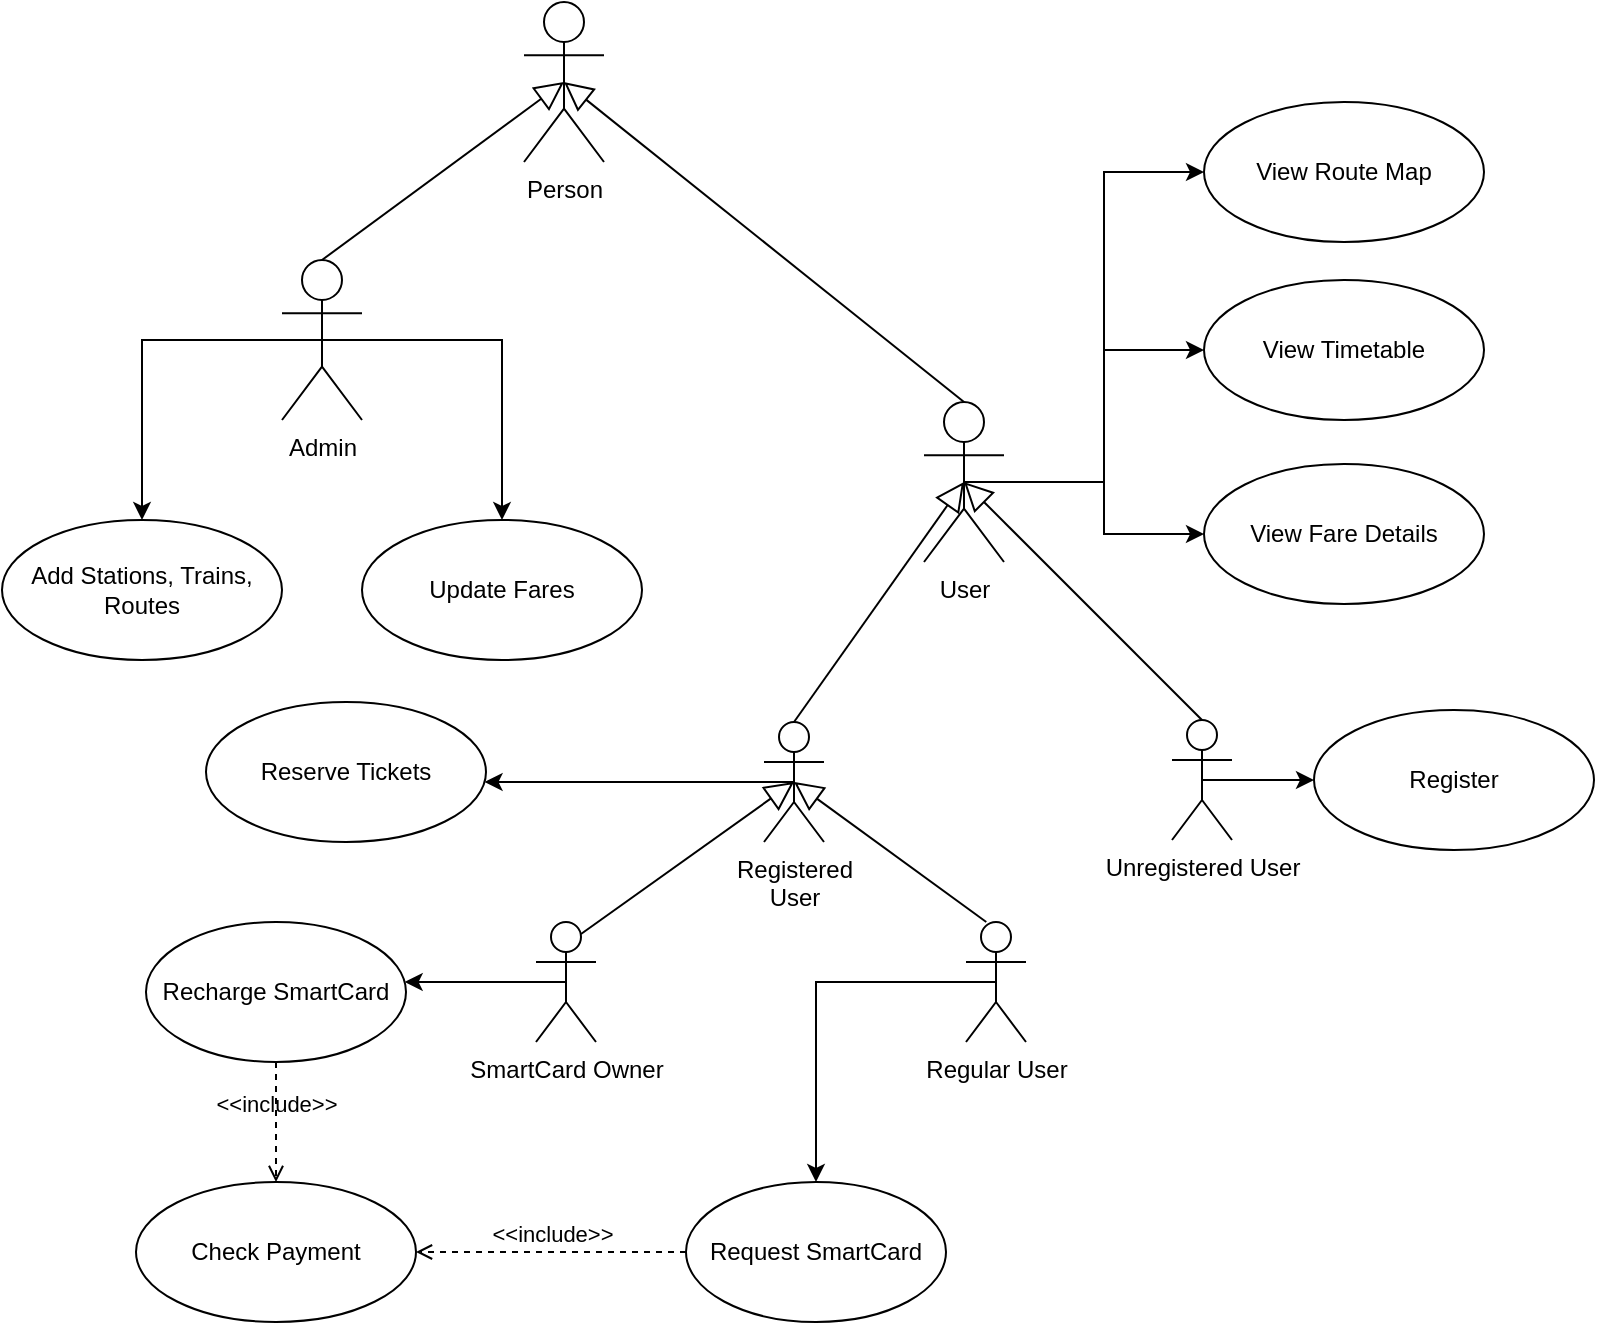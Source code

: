 <mxfile version="15.9.6" type="github">
  <diagram id="veNuf-kEQshDakvxtgUD" name="Page-1">
    <mxGraphModel dx="2162" dy="1861" grid="1" gridSize="10" guides="1" tooltips="1" connect="1" arrows="1" fold="1" page="1" pageScale="1" pageWidth="827" pageHeight="1169" math="0" shadow="0">
      <root>
        <mxCell id="0" />
        <mxCell id="1" parent="0" />
        <mxCell id="Y2NKu34Y8KuRdSmvvcmi-6" style="edgeStyle=orthogonalEdgeStyle;rounded=0;orthogonalLoop=1;jettySize=auto;html=1;exitX=0.5;exitY=0.5;exitDx=0;exitDy=0;exitPerimeter=0;" parent="1" source="Y2NKu34Y8KuRdSmvvcmi-1" target="Y2NKu34Y8KuRdSmvvcmi-7" edge="1">
          <mxGeometry relative="1" as="geometry">
            <mxPoint x="101" y="180" as="targetPoint" />
            <Array as="points">
              <mxPoint x="101" y="240" />
            </Array>
          </mxGeometry>
        </mxCell>
        <mxCell id="Y2NKu34Y8KuRdSmvvcmi-1" value="SmartCard Owner" style="shape=umlActor;html=1;verticalLabelPosition=bottom;verticalAlign=top;align=center;" parent="1" vertex="1">
          <mxGeometry x="166" y="210" width="30" height="60" as="geometry" />
        </mxCell>
        <mxCell id="Y2NKu34Y8KuRdSmvvcmi-7" value="Recharge SmartCard" style="ellipse;whiteSpace=wrap;html=1;" parent="1" vertex="1">
          <mxGeometry x="-29" y="210" width="130" height="70" as="geometry" />
        </mxCell>
        <mxCell id="QPhN8B5RvdQCoUJKxiqJ-10" style="edgeStyle=orthogonalEdgeStyle;rounded=0;orthogonalLoop=1;jettySize=auto;html=1;exitX=0.5;exitY=0.5;exitDx=0;exitDy=0;exitPerimeter=0;entryX=0;entryY=0.5;entryDx=0;entryDy=0;" edge="1" parent="1" source="Y2NKu34Y8KuRdSmvvcmi-18" target="Y2NKu34Y8KuRdSmvvcmi-21">
          <mxGeometry relative="1" as="geometry" />
        </mxCell>
        <mxCell id="QPhN8B5RvdQCoUJKxiqJ-11" style="edgeStyle=orthogonalEdgeStyle;rounded=0;orthogonalLoop=1;jettySize=auto;html=1;exitX=0.5;exitY=0.5;exitDx=0;exitDy=0;exitPerimeter=0;entryX=0;entryY=0.5;entryDx=0;entryDy=0;" edge="1" parent="1" source="Y2NKu34Y8KuRdSmvvcmi-18" target="Y2NKu34Y8KuRdSmvvcmi-23">
          <mxGeometry relative="1" as="geometry" />
        </mxCell>
        <mxCell id="QPhN8B5RvdQCoUJKxiqJ-12" style="edgeStyle=orthogonalEdgeStyle;rounded=0;orthogonalLoop=1;jettySize=auto;html=1;exitX=0.5;exitY=0.5;exitDx=0;exitDy=0;exitPerimeter=0;entryX=0;entryY=0.5;entryDx=0;entryDy=0;" edge="1" parent="1" source="Y2NKu34Y8KuRdSmvvcmi-18" target="Y2NKu34Y8KuRdSmvvcmi-25">
          <mxGeometry relative="1" as="geometry" />
        </mxCell>
        <mxCell id="Y2NKu34Y8KuRdSmvvcmi-18" value="User" style="shape=umlActor;html=1;verticalLabelPosition=bottom;verticalAlign=top;align=center;" parent="1" vertex="1">
          <mxGeometry x="360" y="-50" width="40" height="80" as="geometry" />
        </mxCell>
        <mxCell id="Y2NKu34Y8KuRdSmvvcmi-21" value="View Timetable" style="ellipse;whiteSpace=wrap;html=1;" parent="1" vertex="1">
          <mxGeometry x="500" y="-111" width="140" height="70" as="geometry" />
        </mxCell>
        <mxCell id="Y2NKu34Y8KuRdSmvvcmi-23" value="View Fare Details" style="ellipse;whiteSpace=wrap;html=1;" parent="1" vertex="1">
          <mxGeometry x="500" y="-19" width="140" height="70" as="geometry" />
        </mxCell>
        <mxCell id="Y2NKu34Y8KuRdSmvvcmi-25" value="View Route Map" style="ellipse;whiteSpace=wrap;html=1;" parent="1" vertex="1">
          <mxGeometry x="500" y="-200" width="140" height="70" as="geometry" />
        </mxCell>
        <mxCell id="Y2NKu34Y8KuRdSmvvcmi-28" value="" style="edgeStyle=none;html=1;endArrow=block;endFill=0;endSize=12;verticalAlign=bottom;entryX=0.5;entryY=0.5;entryDx=0;entryDy=0;entryPerimeter=0;exitX=0.5;exitY=0;exitDx=0;exitDy=0;exitPerimeter=0;" parent="1" source="Y2NKu34Y8KuRdSmvvcmi-31" target="Y2NKu34Y8KuRdSmvvcmi-18" edge="1">
          <mxGeometry width="160" relative="1" as="geometry">
            <mxPoint x="260" y="100" as="sourcePoint" />
            <mxPoint x="490" y="-10" as="targetPoint" />
          </mxGeometry>
        </mxCell>
        <mxCell id="Y2NKu34Y8KuRdSmvvcmi-29" value="" style="edgeStyle=none;html=1;endArrow=block;endFill=0;endSize=12;verticalAlign=bottom;entryX=0.5;entryY=0.5;entryDx=0;entryDy=0;entryPerimeter=0;exitX=0.5;exitY=0;exitDx=0;exitDy=0;exitPerimeter=0;" parent="1" source="Y2NKu34Y8KuRdSmvvcmi-30" target="Y2NKu34Y8KuRdSmvvcmi-18" edge="1">
          <mxGeometry width="160" relative="1" as="geometry">
            <mxPoint x="500" y="100" as="sourcePoint" />
            <mxPoint x="410" as="targetPoint" />
          </mxGeometry>
        </mxCell>
        <mxCell id="Y2NKu34Y8KuRdSmvvcmi-45" style="edgeStyle=orthogonalEdgeStyle;rounded=0;orthogonalLoop=1;jettySize=auto;html=1;exitX=0.5;exitY=0.5;exitDx=0;exitDy=0;exitPerimeter=0;" parent="1" source="Y2NKu34Y8KuRdSmvvcmi-30" target="Y2NKu34Y8KuRdSmvvcmi-46" edge="1">
          <mxGeometry relative="1" as="geometry">
            <mxPoint x="649.0" y="148" as="targetPoint" />
            <Array as="points">
              <mxPoint x="560" y="139" />
              <mxPoint x="560" y="139" />
            </Array>
          </mxGeometry>
        </mxCell>
        <mxCell id="Y2NKu34Y8KuRdSmvvcmi-30" value="Unregistered User" style="shape=umlActor;html=1;verticalLabelPosition=bottom;verticalAlign=top;align=center;" parent="1" vertex="1">
          <mxGeometry x="484" y="109" width="30" height="60" as="geometry" />
        </mxCell>
        <mxCell id="Y2NKu34Y8KuRdSmvvcmi-43" style="edgeStyle=orthogonalEdgeStyle;rounded=0;orthogonalLoop=1;jettySize=auto;html=1;exitX=0.5;exitY=0.5;exitDx=0;exitDy=0;exitPerimeter=0;" parent="1" source="Y2NKu34Y8KuRdSmvvcmi-31" target="Y2NKu34Y8KuRdSmvvcmi-44" edge="1">
          <mxGeometry relative="1" as="geometry">
            <mxPoint x="351" y="240" as="targetPoint" />
            <Array as="points">
              <mxPoint x="191" y="140" />
              <mxPoint x="191" y="140" />
            </Array>
          </mxGeometry>
        </mxCell>
        <mxCell id="Y2NKu34Y8KuRdSmvvcmi-31" value="&lt;div&gt;Registered&lt;/div&gt;&lt;div&gt;User&lt;/div&gt;" style="shape=umlActor;html=1;verticalLabelPosition=bottom;verticalAlign=top;align=center;" parent="1" vertex="1">
          <mxGeometry x="280" y="110" width="30" height="60" as="geometry" />
        </mxCell>
        <mxCell id="Y2NKu34Y8KuRdSmvvcmi-34" value="" style="edgeStyle=none;html=1;endArrow=block;endFill=0;endSize=12;verticalAlign=bottom;entryX=0.5;entryY=0.5;entryDx=0;entryDy=0;entryPerimeter=0;exitX=0.75;exitY=0.1;exitDx=0;exitDy=0;exitPerimeter=0;" parent="1" source="Y2NKu34Y8KuRdSmvvcmi-1" target="Y2NKu34Y8KuRdSmvvcmi-31" edge="1">
          <mxGeometry width="160" relative="1" as="geometry">
            <mxPoint x="181" y="200" as="sourcePoint" />
            <mxPoint x="171" y="180" as="targetPoint" />
          </mxGeometry>
        </mxCell>
        <mxCell id="Y2NKu34Y8KuRdSmvvcmi-44" value="Reserve Tickets" style="ellipse;whiteSpace=wrap;html=1;" parent="1" vertex="1">
          <mxGeometry x="1" y="100" width="140" height="70" as="geometry" />
        </mxCell>
        <mxCell id="Y2NKu34Y8KuRdSmvvcmi-46" value="&lt;div&gt;Register&lt;/div&gt;" style="ellipse;whiteSpace=wrap;html=1;" parent="1" vertex="1">
          <mxGeometry x="555" y="104" width="140" height="70" as="geometry" />
        </mxCell>
        <mxCell id="QPhN8B5RvdQCoUJKxiqJ-1" style="edgeStyle=orthogonalEdgeStyle;rounded=0;orthogonalLoop=1;jettySize=auto;html=1;exitX=0.5;exitY=0.5;exitDx=0;exitDy=0;exitPerimeter=0;" edge="1" parent="1" source="Y2NKu34Y8KuRdSmvvcmi-48" target="Y2NKu34Y8KuRdSmvvcmi-49">
          <mxGeometry relative="1" as="geometry" />
        </mxCell>
        <mxCell id="Y2NKu34Y8KuRdSmvvcmi-48" value="Regular User" style="shape=umlActor;html=1;verticalLabelPosition=bottom;verticalAlign=top;align=center;" parent="1" vertex="1">
          <mxGeometry x="381" y="210" width="30" height="60" as="geometry" />
        </mxCell>
        <mxCell id="Y2NKu34Y8KuRdSmvvcmi-49" value="Request SmartCard" style="ellipse;whiteSpace=wrap;html=1;" parent="1" vertex="1">
          <mxGeometry x="241" y="340" width="130" height="70" as="geometry" />
        </mxCell>
        <mxCell id="Y2NKu34Y8KuRdSmvvcmi-50" value="" style="edgeStyle=none;html=1;endArrow=block;endFill=0;endSize=12;verticalAlign=bottom;exitX=0.338;exitY=0;exitDx=0;exitDy=0;exitPerimeter=0;entryX=0.5;entryY=0.5;entryDx=0;entryDy=0;entryPerimeter=0;" parent="1" source="Y2NKu34Y8KuRdSmvvcmi-48" target="Y2NKu34Y8KuRdSmvvcmi-31" edge="1">
          <mxGeometry width="160" relative="1" as="geometry">
            <mxPoint x="541" y="210" as="sourcePoint" />
            <mxPoint x="655" y="150" as="targetPoint" />
          </mxGeometry>
        </mxCell>
        <mxCell id="Y2NKu34Y8KuRdSmvvcmi-65" style="edgeStyle=orthogonalEdgeStyle;rounded=0;orthogonalLoop=1;jettySize=auto;html=1;exitX=0.5;exitY=0.5;exitDx=0;exitDy=0;exitPerimeter=0;entryX=0.5;entryY=0;entryDx=0;entryDy=0;" parent="1" source="Y2NKu34Y8KuRdSmvvcmi-51" target="Y2NKu34Y8KuRdSmvvcmi-61" edge="1">
          <mxGeometry relative="1" as="geometry">
            <Array as="points">
              <mxPoint x="149" y="-81" />
            </Array>
          </mxGeometry>
        </mxCell>
        <mxCell id="Y2NKu34Y8KuRdSmvvcmi-66" style="edgeStyle=orthogonalEdgeStyle;rounded=0;orthogonalLoop=1;jettySize=auto;html=1;exitX=0.5;exitY=0.5;exitDx=0;exitDy=0;exitPerimeter=0;entryX=0.5;entryY=0;entryDx=0;entryDy=0;" parent="1" source="Y2NKu34Y8KuRdSmvvcmi-51" target="Y2NKu34Y8KuRdSmvvcmi-56" edge="1">
          <mxGeometry relative="1" as="geometry">
            <Array as="points">
              <mxPoint x="-31" y="-81" />
            </Array>
          </mxGeometry>
        </mxCell>
        <mxCell id="Y2NKu34Y8KuRdSmvvcmi-51" value="&lt;div&gt;Admin&lt;/div&gt;&lt;div&gt;&lt;br&gt;&lt;/div&gt;" style="shape=umlActor;html=1;verticalLabelPosition=bottom;verticalAlign=top;align=center;" parent="1" vertex="1">
          <mxGeometry x="39" y="-121" width="40" height="80" as="geometry" />
        </mxCell>
        <mxCell id="Y2NKu34Y8KuRdSmvvcmi-56" value="Add Stations, Trains, Routes" style="ellipse;whiteSpace=wrap;html=1;" parent="1" vertex="1">
          <mxGeometry x="-101" y="9" width="140" height="70" as="geometry" />
        </mxCell>
        <mxCell id="Y2NKu34Y8KuRdSmvvcmi-59" value="&amp;lt;&amp;lt;include&amp;gt;&amp;gt;" style="edgeStyle=none;html=1;endArrow=open;verticalAlign=bottom;dashed=1;labelBackgroundColor=none;exitX=0.5;exitY=1;exitDx=0;exitDy=0;" parent="1" source="Y2NKu34Y8KuRdSmvvcmi-7" target="Y2NKu34Y8KuRdSmvvcmi-60" edge="1">
          <mxGeometry width="160" relative="1" as="geometry">
            <mxPoint x="-59" y="340" as="sourcePoint" />
            <mxPoint x="36" y="370" as="targetPoint" />
          </mxGeometry>
        </mxCell>
        <mxCell id="Y2NKu34Y8KuRdSmvvcmi-60" value="Check Payment" style="ellipse;whiteSpace=wrap;html=1;" parent="1" vertex="1">
          <mxGeometry x="-34" y="340.0" width="140" height="70" as="geometry" />
        </mxCell>
        <mxCell id="Y2NKu34Y8KuRdSmvvcmi-61" value="&lt;div&gt;Update Fares&lt;/div&gt;" style="ellipse;whiteSpace=wrap;html=1;" parent="1" vertex="1">
          <mxGeometry x="79" y="9" width="140" height="70" as="geometry" />
        </mxCell>
        <mxCell id="QPhN8B5RvdQCoUJKxiqJ-2" value="&amp;lt;&amp;lt;include&amp;gt;&amp;gt;" style="edgeStyle=none;html=1;endArrow=open;verticalAlign=bottom;dashed=1;labelBackgroundColor=none;exitX=0;exitY=0.5;exitDx=0;exitDy=0;" edge="1" parent="1" source="Y2NKu34Y8KuRdSmvvcmi-49" target="Y2NKu34Y8KuRdSmvvcmi-60">
          <mxGeometry width="160" relative="1" as="geometry">
            <mxPoint x="46" y="290.0" as="sourcePoint" />
            <mxPoint x="46" y="350.0" as="targetPoint" />
          </mxGeometry>
        </mxCell>
        <mxCell id="QPhN8B5RvdQCoUJKxiqJ-4" value="Person" style="shape=umlActor;html=1;verticalLabelPosition=bottom;verticalAlign=top;align=center;" vertex="1" parent="1">
          <mxGeometry x="160" y="-250" width="40" height="80" as="geometry" />
        </mxCell>
        <mxCell id="QPhN8B5RvdQCoUJKxiqJ-5" value="" style="edgeStyle=none;html=1;endArrow=block;endFill=0;endSize=12;verticalAlign=bottom;entryX=0.5;entryY=0.5;entryDx=0;entryDy=0;entryPerimeter=0;exitX=0.5;exitY=0;exitDx=0;exitDy=0;exitPerimeter=0;" edge="1" parent="1" source="Y2NKu34Y8KuRdSmvvcmi-51" target="QPhN8B5RvdQCoUJKxiqJ-4">
          <mxGeometry width="160" relative="1" as="geometry">
            <mxPoint x="114" y="120" as="sourcePoint" />
            <mxPoint x="390" as="targetPoint" />
          </mxGeometry>
        </mxCell>
        <mxCell id="QPhN8B5RvdQCoUJKxiqJ-6" value="" style="edgeStyle=none;html=1;endArrow=block;endFill=0;endSize=12;verticalAlign=bottom;entryX=0.5;entryY=0.5;entryDx=0;entryDy=0;entryPerimeter=0;exitX=0.5;exitY=0;exitDx=0;exitDy=0;exitPerimeter=0;" edge="1" parent="1" source="Y2NKu34Y8KuRdSmvvcmi-18" target="QPhN8B5RvdQCoUJKxiqJ-4">
          <mxGeometry width="160" relative="1" as="geometry">
            <mxPoint x="124" y="130" as="sourcePoint" />
            <mxPoint x="400" y="10" as="targetPoint" />
          </mxGeometry>
        </mxCell>
      </root>
    </mxGraphModel>
  </diagram>
</mxfile>
